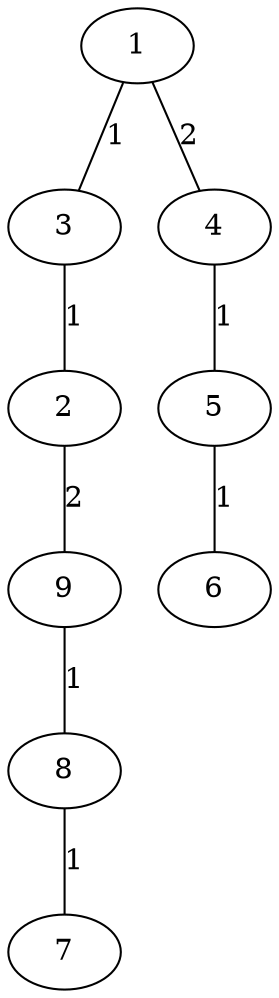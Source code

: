graph {
"1" -- "3" [label="1"]
"3" -- "2" [label="1"]
"1" -- "4" [label="2"]
"4" -- "5" [label="1"]
"5" -- "6" [label="1"]
"2" -- "9" [label="2"]
"9" -- "8" [label="1"]
"8" -- "7" [label="1"]
}